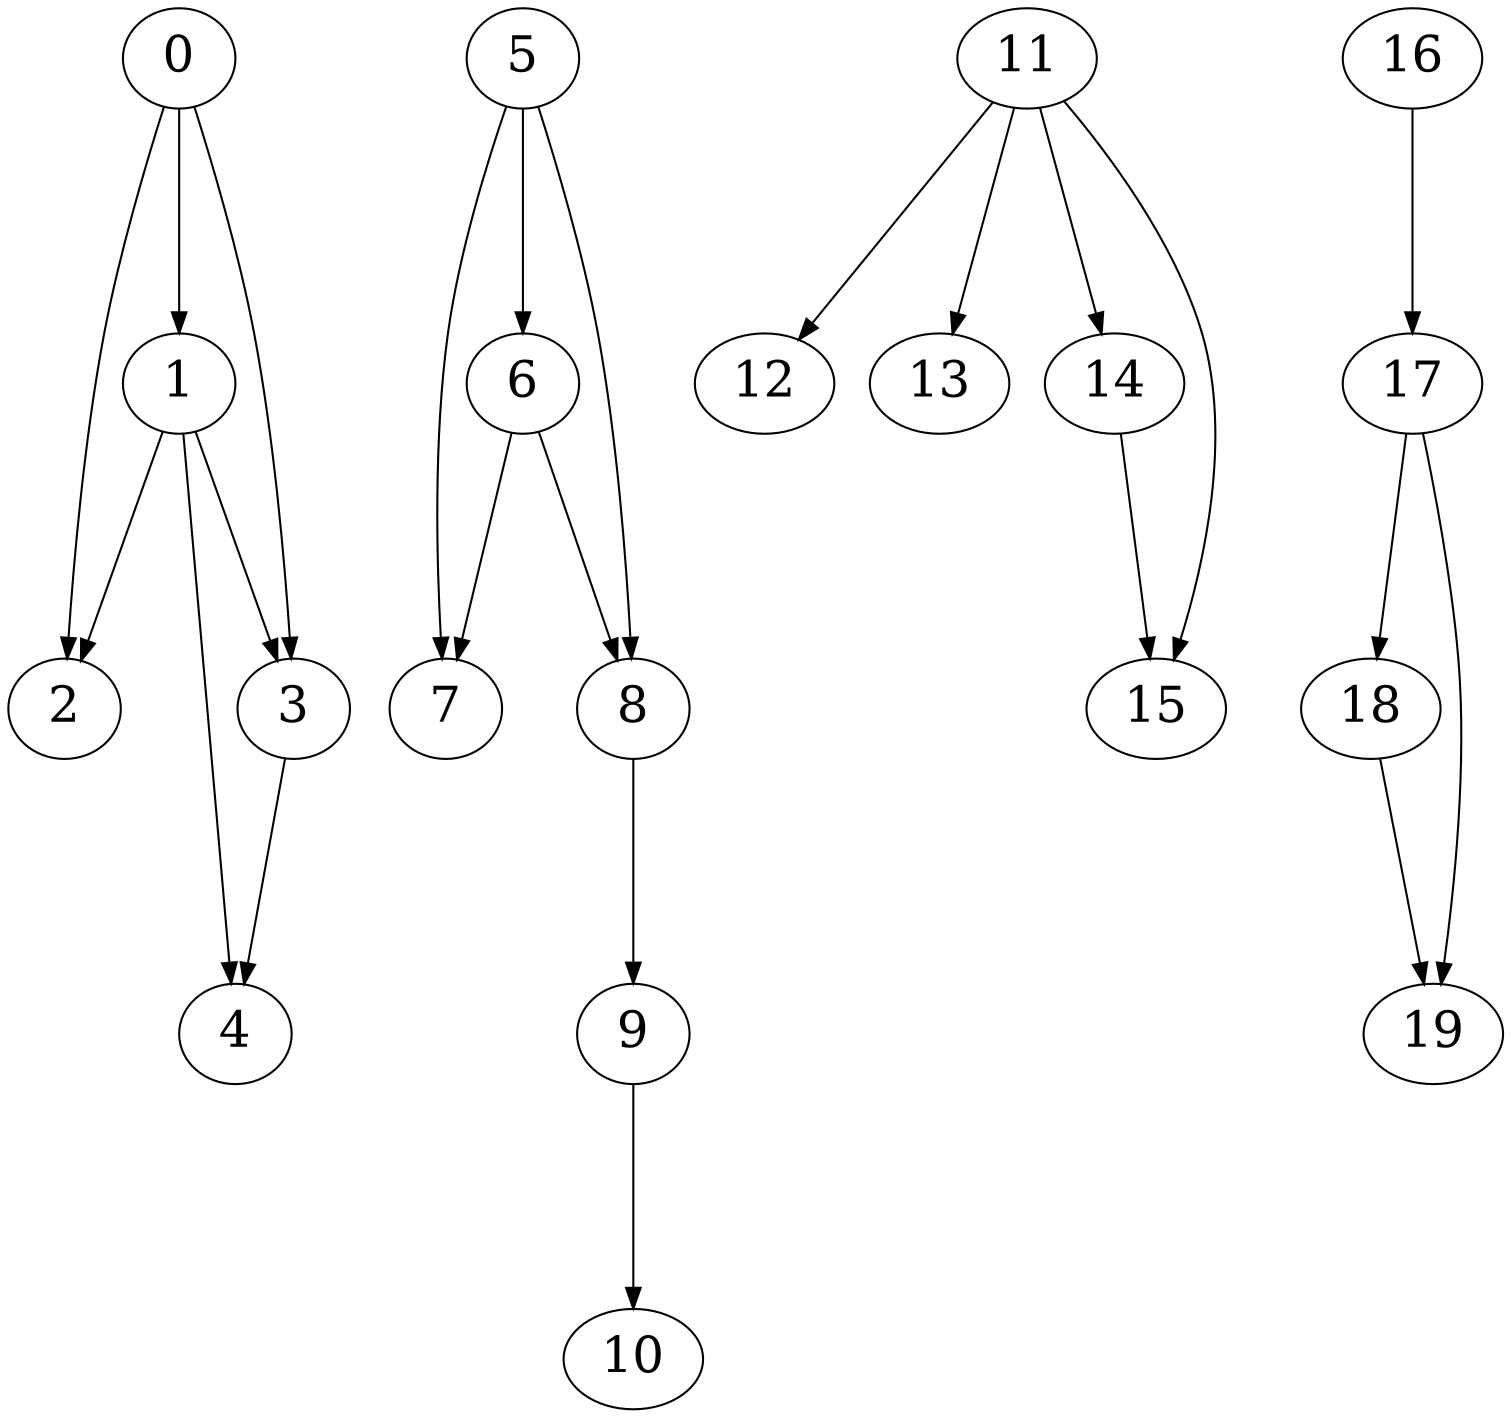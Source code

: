 digraph G {
    graph [fontsize=24]
    edge [fontsize=24]
    node [fontsize=24]
    ranksep = 1.5
    nodesep = .25
    0 -> { 1 2 3 };
    1 -> { 2 3 4 };
    2 -> { };
    3 -> { 4 };
    4 -> { };
    5 -> { 6 7 8 };
    6 -> { 7 8 };
    7 -> { };
    8 -> { 9 };
    9 -> { 10 };
    10 -> { };
    11 -> { 12 13 14 15 };
    12 -> { };
    13 -> { };
    14 -> { 15 };
    15 -> { };
    16 -> { 17 };
    17 -> { 18 19 };
    18 -> { 19 };
    19 -> { };
}
